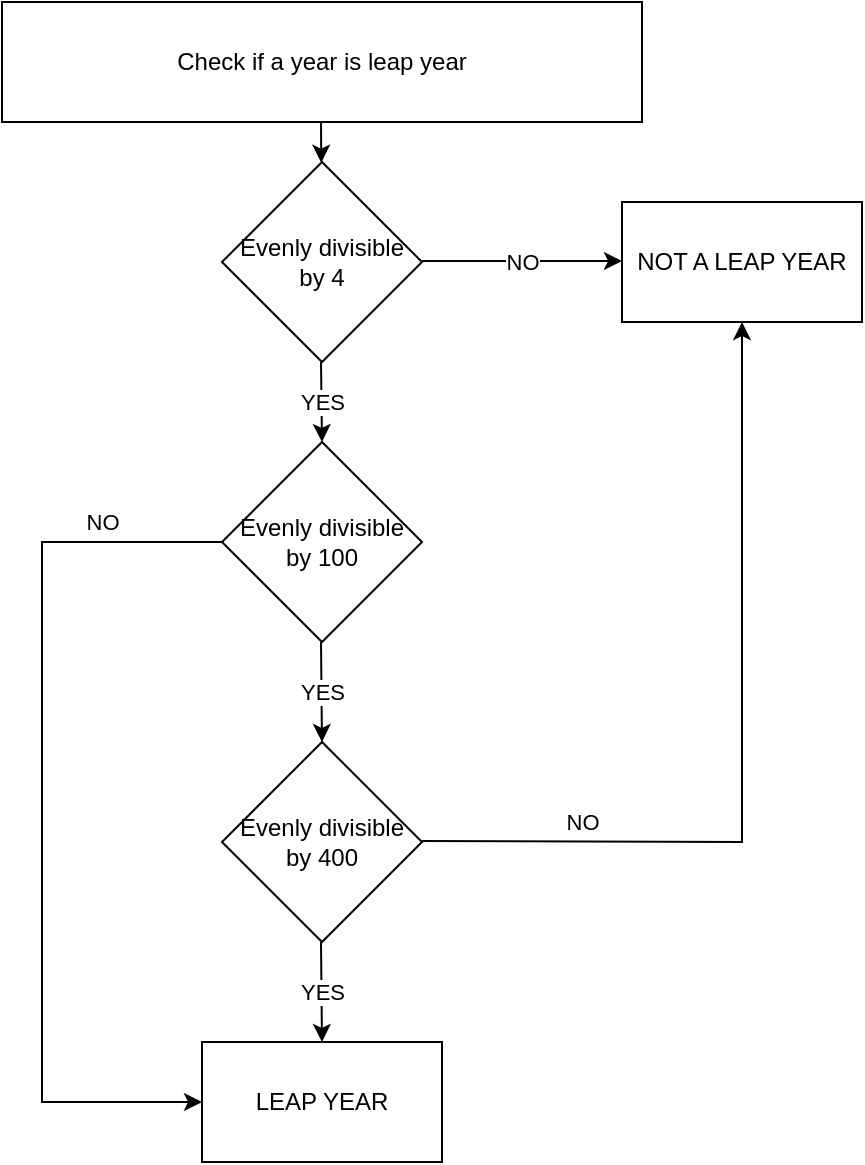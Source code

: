 <mxfile version="20.6.0" type="device"><diagram id="apCiJ_EA1KV0WjbOtXwE" name="Page-1"><mxGraphModel dx="946" dy="646" grid="1" gridSize="10" guides="1" tooltips="1" connect="1" arrows="1" fold="1" page="1" pageScale="1" pageWidth="827" pageHeight="1169" math="0" shadow="0"><root><mxCell id="0"/><mxCell id="1" parent="0"/><mxCell id="pSOIsJ06aiQ7Ly_hcO-p-1" value="Check if a year is leap year" style="rounded=0;whiteSpace=wrap;html=1;" vertex="1" parent="1"><mxGeometry x="240" y="10" width="320" height="60" as="geometry"/></mxCell><mxCell id="pSOIsJ06aiQ7Ly_hcO-p-4" value="" style="endArrow=classic;html=1;rounded=0;" edge="1" parent="1" target="pSOIsJ06aiQ7Ly_hcO-p-5"><mxGeometry width="50" height="50" relative="1" as="geometry"><mxPoint x="399.5" y="70" as="sourcePoint"/><mxPoint x="400" y="130" as="targetPoint"/></mxGeometry></mxCell><mxCell id="pSOIsJ06aiQ7Ly_hcO-p-5" value="Evenly divisible by 4" style="rhombus;whiteSpace=wrap;html=1;" vertex="1" parent="1"><mxGeometry x="350" y="90" width="100" height="100" as="geometry"/></mxCell><mxCell id="pSOIsJ06aiQ7Ly_hcO-p-8" value="" style="endArrow=classic;html=1;rounded=0;" edge="1" parent="1"><mxGeometry relative="1" as="geometry"><mxPoint x="450" y="139.5" as="sourcePoint"/><mxPoint x="550" y="139.5" as="targetPoint"/></mxGeometry></mxCell><mxCell id="pSOIsJ06aiQ7Ly_hcO-p-9" value="NO" style="edgeLabel;resizable=0;html=1;align=center;verticalAlign=middle;" connectable="0" vertex="1" parent="pSOIsJ06aiQ7Ly_hcO-p-8"><mxGeometry relative="1" as="geometry"/></mxCell><mxCell id="pSOIsJ06aiQ7Ly_hcO-p-12" value="Evenly divisible by 100" style="rhombus;whiteSpace=wrap;html=1;" vertex="1" parent="1"><mxGeometry x="350" y="230" width="100" height="100" as="geometry"/></mxCell><mxCell id="pSOIsJ06aiQ7Ly_hcO-p-14" value="Evenly divisible by 400" style="rhombus;whiteSpace=wrap;html=1;" vertex="1" parent="1"><mxGeometry x="350" y="380" width="100" height="100" as="geometry"/></mxCell><mxCell id="pSOIsJ06aiQ7Ly_hcO-p-22" value="" style="endArrow=classic;html=1;rounded=0;" edge="1" parent="1"><mxGeometry relative="1" as="geometry"><mxPoint x="399.5" y="190" as="sourcePoint"/><mxPoint x="400" y="230" as="targetPoint"/></mxGeometry></mxCell><mxCell id="pSOIsJ06aiQ7Ly_hcO-p-23" value="YES" style="edgeLabel;resizable=0;html=1;align=center;verticalAlign=middle;" connectable="0" vertex="1" parent="pSOIsJ06aiQ7Ly_hcO-p-22"><mxGeometry relative="1" as="geometry"/></mxCell><mxCell id="pSOIsJ06aiQ7Ly_hcO-p-24" value="" style="endArrow=classic;html=1;rounded=0;" edge="1" parent="1"><mxGeometry relative="1" as="geometry"><mxPoint x="399.5" y="330" as="sourcePoint"/><mxPoint x="400" y="380" as="targetPoint"/></mxGeometry></mxCell><mxCell id="pSOIsJ06aiQ7Ly_hcO-p-25" value="YES" style="edgeLabel;resizable=0;html=1;align=center;verticalAlign=middle;" connectable="0" vertex="1" parent="pSOIsJ06aiQ7Ly_hcO-p-24"><mxGeometry relative="1" as="geometry"/></mxCell><mxCell id="pSOIsJ06aiQ7Ly_hcO-p-26" value="NOT A LEAP YEAR" style="rounded=0;whiteSpace=wrap;html=1;" vertex="1" parent="1"><mxGeometry x="550" y="110" width="120" height="60" as="geometry"/></mxCell><mxCell id="pSOIsJ06aiQ7Ly_hcO-p-27" value="" style="endArrow=classic;html=1;rounded=0;exitX=0;exitY=0.5;exitDx=0;exitDy=0;entryX=0;entryY=0.5;entryDx=0;entryDy=0;" edge="1" parent="1" source="pSOIsJ06aiQ7Ly_hcO-p-12" target="pSOIsJ06aiQ7Ly_hcO-p-36"><mxGeometry relative="1" as="geometry"><mxPoint x="100" y="279.5" as="sourcePoint"/><mxPoint x="260" y="570" as="targetPoint"/><Array as="points"><mxPoint x="260" y="280"/><mxPoint x="260" y="560"/></Array></mxGeometry></mxCell><mxCell id="pSOIsJ06aiQ7Ly_hcO-p-28" value="NO" style="edgeLabel;resizable=0;html=1;align=center;verticalAlign=middle;" connectable="0" vertex="1" parent="pSOIsJ06aiQ7Ly_hcO-p-27"><mxGeometry relative="1" as="geometry"><mxPoint x="30" y="-145" as="offset"/></mxGeometry></mxCell><mxCell id="pSOIsJ06aiQ7Ly_hcO-p-29" value="" style="endArrow=classic;html=1;rounded=0;entryX=0.5;entryY=1;entryDx=0;entryDy=0;" edge="1" parent="1" target="pSOIsJ06aiQ7Ly_hcO-p-26"><mxGeometry relative="1" as="geometry"><mxPoint x="450" y="429.5" as="sourcePoint"/><mxPoint x="610" y="180" as="targetPoint"/><Array as="points"><mxPoint x="610" y="430"/></Array></mxGeometry></mxCell><mxCell id="pSOIsJ06aiQ7Ly_hcO-p-30" value="NO" style="edgeLabel;resizable=0;html=1;align=center;verticalAlign=middle;" connectable="0" vertex="1" parent="pSOIsJ06aiQ7Ly_hcO-p-29"><mxGeometry relative="1" as="geometry"><mxPoint x="-80" y="40" as="offset"/></mxGeometry></mxCell><mxCell id="pSOIsJ06aiQ7Ly_hcO-p-31" value="" style="endArrow=classic;html=1;rounded=0;" edge="1" parent="1"><mxGeometry relative="1" as="geometry"><mxPoint x="399.5" y="480" as="sourcePoint"/><mxPoint x="400" y="530" as="targetPoint"/></mxGeometry></mxCell><mxCell id="pSOIsJ06aiQ7Ly_hcO-p-32" value="YES" style="edgeLabel;resizable=0;html=1;align=center;verticalAlign=middle;" connectable="0" vertex="1" parent="pSOIsJ06aiQ7Ly_hcO-p-31"><mxGeometry relative="1" as="geometry"/></mxCell><mxCell id="pSOIsJ06aiQ7Ly_hcO-p-36" value="LEAP YEAR" style="rounded=0;whiteSpace=wrap;html=1;" vertex="1" parent="1"><mxGeometry x="340" y="530" width="120" height="60" as="geometry"/></mxCell></root></mxGraphModel></diagram></mxfile>